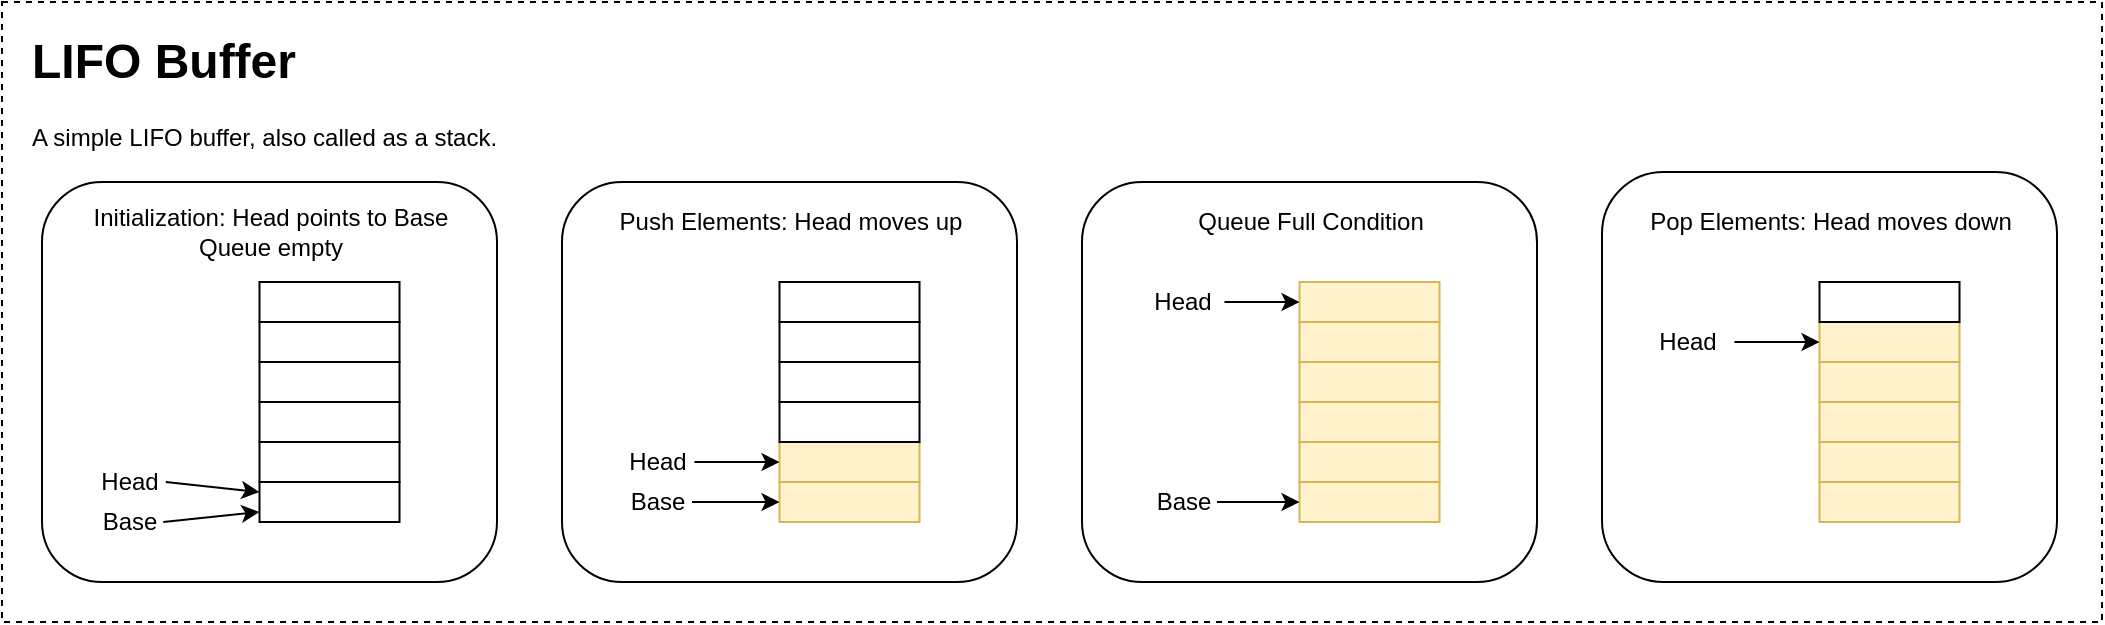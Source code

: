 <mxfile version="21.6.8" type="device">
  <diagram id="AWm_jJoB_fNz4sVHrzt7" name="Page-1">
    <mxGraphModel dx="1098" dy="820" grid="1" gridSize="10" guides="1" tooltips="1" connect="1" arrows="1" fold="1" page="1" pageScale="1" pageWidth="1100" pageHeight="850" math="0" shadow="0">
      <root>
        <mxCell id="0" />
        <mxCell id="1" parent="0" />
        <mxCell id="3sCfbw-5hUTxO8KaCaRY-122" value="" style="rounded=0;whiteSpace=wrap;html=1;dashed=1;" parent="1" vertex="1">
          <mxGeometry x="30" y="100" width="1050" height="310" as="geometry" />
        </mxCell>
        <mxCell id="3sCfbw-5hUTxO8KaCaRY-35" value="" style="rounded=1;whiteSpace=wrap;html=1;" parent="1" vertex="1">
          <mxGeometry x="50" y="190" width="227.5" height="200" as="geometry" />
        </mxCell>
        <mxCell id="3sCfbw-5hUTxO8KaCaRY-1" value="" style="rounded=0;whiteSpace=wrap;html=1;" parent="1" vertex="1">
          <mxGeometry x="158.75" y="340" width="70" height="20" as="geometry" />
        </mxCell>
        <mxCell id="3sCfbw-5hUTxO8KaCaRY-2" value="" style="rounded=0;whiteSpace=wrap;html=1;" parent="1" vertex="1">
          <mxGeometry x="158.75" y="320" width="70" height="20" as="geometry" />
        </mxCell>
        <mxCell id="3sCfbw-5hUTxO8KaCaRY-3" value="" style="rounded=0;whiteSpace=wrap;html=1;" parent="1" vertex="1">
          <mxGeometry x="158.75" y="300" width="70" height="20" as="geometry" />
        </mxCell>
        <mxCell id="3sCfbw-5hUTxO8KaCaRY-4" value="" style="rounded=0;whiteSpace=wrap;html=1;" parent="1" vertex="1">
          <mxGeometry x="158.75" y="280" width="70" height="20" as="geometry" />
        </mxCell>
        <mxCell id="3sCfbw-5hUTxO8KaCaRY-5" value="" style="rounded=0;whiteSpace=wrap;html=1;" parent="1" vertex="1">
          <mxGeometry x="158.75" y="260" width="70" height="20" as="geometry" />
        </mxCell>
        <mxCell id="3sCfbw-5hUTxO8KaCaRY-6" value="" style="rounded=0;whiteSpace=wrap;html=1;" parent="1" vertex="1">
          <mxGeometry x="158.75" y="240" width="70" height="20" as="geometry" />
        </mxCell>
        <mxCell id="3sCfbw-5hUTxO8KaCaRY-25" value="&lt;h1&gt;LIFO Buffer&lt;/h1&gt;&lt;p&gt;A simple LIFO buffer, also called as a stack.&lt;/p&gt;" style="text;html=1;strokeColor=none;fillColor=none;spacing=5;spacingTop=-20;whiteSpace=wrap;overflow=hidden;rounded=0;" parent="1" vertex="1">
          <mxGeometry x="40" y="110" width="260" height="70" as="geometry" />
        </mxCell>
        <mxCell id="3sCfbw-5hUTxO8KaCaRY-32" value="Initialization: Head points to Base&lt;br&gt;Queue empty" style="text;html=1;align=center;verticalAlign=middle;resizable=0;points=[];autosize=1;strokeColor=none;fillColor=none;" parent="1" vertex="1">
          <mxGeometry x="63.75" y="195" width="200" height="40" as="geometry" />
        </mxCell>
        <mxCell id="3sCfbw-5hUTxO8KaCaRY-34" value="Head" style="text;html=1;strokeColor=none;fillColor=none;align=center;verticalAlign=middle;whiteSpace=wrap;rounded=0;" parent="1" vertex="1">
          <mxGeometry x="75.63" y="330" width="36.25" height="20" as="geometry" />
        </mxCell>
        <mxCell id="3sCfbw-5hUTxO8KaCaRY-36" value="" style="rounded=1;whiteSpace=wrap;html=1;" parent="1" vertex="1">
          <mxGeometry x="310" y="190" width="227.5" height="200" as="geometry" />
        </mxCell>
        <mxCell id="3sCfbw-5hUTxO8KaCaRY-37" value="" style="rounded=0;whiteSpace=wrap;html=1;fillColor=#fff2cc;strokeColor=#d6b656;" parent="1" vertex="1">
          <mxGeometry x="418.75" y="340" width="70" height="20" as="geometry" />
        </mxCell>
        <mxCell id="3sCfbw-5hUTxO8KaCaRY-38" value="" style="rounded=0;whiteSpace=wrap;html=1;fillColor=#fff2cc;strokeColor=#d6b656;" parent="1" vertex="1">
          <mxGeometry x="418.75" y="320" width="70" height="20" as="geometry" />
        </mxCell>
        <mxCell id="3sCfbw-5hUTxO8KaCaRY-39" value="" style="rounded=0;whiteSpace=wrap;html=1;" parent="1" vertex="1">
          <mxGeometry x="418.75" y="300" width="70" height="20" as="geometry" />
        </mxCell>
        <mxCell id="3sCfbw-5hUTxO8KaCaRY-40" value="" style="rounded=0;whiteSpace=wrap;html=1;" parent="1" vertex="1">
          <mxGeometry x="418.75" y="280" width="70" height="20" as="geometry" />
        </mxCell>
        <mxCell id="3sCfbw-5hUTxO8KaCaRY-41" value="" style="rounded=0;whiteSpace=wrap;html=1;" parent="1" vertex="1">
          <mxGeometry x="418.75" y="260" width="70" height="20" as="geometry" />
        </mxCell>
        <mxCell id="3sCfbw-5hUTxO8KaCaRY-42" value="" style="rounded=0;whiteSpace=wrap;html=1;" parent="1" vertex="1">
          <mxGeometry x="418.75" y="240" width="70" height="20" as="geometry" />
        </mxCell>
        <mxCell id="3sCfbw-5hUTxO8KaCaRY-43" value="Push Elements: Head moves up" style="text;html=1;align=center;verticalAlign=middle;resizable=0;points=[];autosize=1;strokeColor=none;fillColor=none;" parent="1" vertex="1">
          <mxGeometry x="328.75" y="195" width="190" height="30" as="geometry" />
        </mxCell>
        <mxCell id="3sCfbw-5hUTxO8KaCaRY-44" value="" style="endArrow=classic;html=1;rounded=0;entryX=0;entryY=0.5;entryDx=0;entryDy=0;" parent="1" source="3sCfbw-5hUTxO8KaCaRY-116" target="3sCfbw-5hUTxO8KaCaRY-38" edge="1">
          <mxGeometry width="50" height="50" relative="1" as="geometry">
            <mxPoint x="380" y="320" as="sourcePoint" />
            <mxPoint x="418.75" y="309.76" as="targetPoint" />
          </mxGeometry>
        </mxCell>
        <mxCell id="3sCfbw-5hUTxO8KaCaRY-46" value="" style="rounded=1;whiteSpace=wrap;html=1;" parent="1" vertex="1">
          <mxGeometry x="570" y="190" width="227.5" height="200" as="geometry" />
        </mxCell>
        <mxCell id="3sCfbw-5hUTxO8KaCaRY-47" value="" style="rounded=0;whiteSpace=wrap;html=1;fillColor=#fff2cc;strokeColor=#d6b656;" parent="1" vertex="1">
          <mxGeometry x="678.75" y="340" width="70" height="20" as="geometry" />
        </mxCell>
        <mxCell id="3sCfbw-5hUTxO8KaCaRY-48" value="" style="rounded=0;whiteSpace=wrap;html=1;fillColor=#fff2cc;strokeColor=#d6b656;" parent="1" vertex="1">
          <mxGeometry x="678.75" y="320" width="70" height="20" as="geometry" />
        </mxCell>
        <mxCell id="3sCfbw-5hUTxO8KaCaRY-49" value="" style="rounded=0;whiteSpace=wrap;html=1;fillColor=#fff2cc;strokeColor=#d6b656;" parent="1" vertex="1">
          <mxGeometry x="678.75" y="300" width="70" height="20" as="geometry" />
        </mxCell>
        <mxCell id="3sCfbw-5hUTxO8KaCaRY-52" value="" style="rounded=0;whiteSpace=wrap;html=1;fillColor=#fff2cc;strokeColor=#d6b656;" parent="1" vertex="1">
          <mxGeometry x="678.75" y="240" width="70" height="20" as="geometry" />
        </mxCell>
        <mxCell id="3sCfbw-5hUTxO8KaCaRY-53" value="Queue Full Condition" style="text;html=1;align=center;verticalAlign=middle;resizable=0;points=[];autosize=1;strokeColor=none;fillColor=none;" parent="1" vertex="1">
          <mxGeometry x="613.75" y="195" width="140" height="30" as="geometry" />
        </mxCell>
        <mxCell id="3sCfbw-5hUTxO8KaCaRY-54" value="" style="endArrow=classic;html=1;rounded=0;entryX=0;entryY=0.5;entryDx=0;entryDy=0;" parent="1" source="3sCfbw-5hUTxO8KaCaRY-55" target="3sCfbw-5hUTxO8KaCaRY-52" edge="1">
          <mxGeometry width="50" height="50" relative="1" as="geometry">
            <mxPoint x="638.75" y="234.43" as="sourcePoint" />
            <mxPoint x="678.75" y="234.43" as="targetPoint" />
          </mxGeometry>
        </mxCell>
        <mxCell id="3sCfbw-5hUTxO8KaCaRY-55" value="Head" style="text;html=1;strokeColor=none;fillColor=none;align=center;verticalAlign=middle;whiteSpace=wrap;rounded=0;" parent="1" vertex="1">
          <mxGeometry x="600" y="242.5" width="41.25" height="15" as="geometry" />
        </mxCell>
        <mxCell id="3sCfbw-5hUTxO8KaCaRY-56" value="" style="rounded=1;whiteSpace=wrap;html=1;" parent="1" vertex="1">
          <mxGeometry x="830" y="185" width="227.5" height="205" as="geometry" />
        </mxCell>
        <mxCell id="3sCfbw-5hUTxO8KaCaRY-57" value="" style="rounded=0;whiteSpace=wrap;html=1;fillColor=#fff2cc;strokeColor=#d6b656;" parent="1" vertex="1">
          <mxGeometry x="938.75" y="340" width="70" height="20" as="geometry" />
        </mxCell>
        <mxCell id="3sCfbw-5hUTxO8KaCaRY-58" value="" style="rounded=0;whiteSpace=wrap;html=1;fillColor=#fff2cc;strokeColor=#d6b656;" parent="1" vertex="1">
          <mxGeometry x="938.75" y="320" width="70" height="20" as="geometry" />
        </mxCell>
        <mxCell id="3sCfbw-5hUTxO8KaCaRY-59" value="" style="rounded=0;whiteSpace=wrap;html=1;fillColor=#fff2cc;strokeColor=#d6b656;" parent="1" vertex="1">
          <mxGeometry x="938.75" y="300" width="70" height="20" as="geometry" />
        </mxCell>
        <mxCell id="3sCfbw-5hUTxO8KaCaRY-60" value="" style="rounded=0;whiteSpace=wrap;html=1;fillColor=#fff2cc;strokeColor=#d6b656;" parent="1" vertex="1">
          <mxGeometry x="938.75" y="280" width="70" height="20" as="geometry" />
        </mxCell>
        <mxCell id="3sCfbw-5hUTxO8KaCaRY-61" value="" style="rounded=0;whiteSpace=wrap;html=1;fillColor=#fff2cc;strokeColor=#d6b656;" parent="1" vertex="1">
          <mxGeometry x="938.75" y="260" width="70" height="20" as="geometry" />
        </mxCell>
        <mxCell id="3sCfbw-5hUTxO8KaCaRY-62" value="" style="rounded=0;whiteSpace=wrap;html=1;" parent="1" vertex="1">
          <mxGeometry x="938.75" y="240" width="70" height="20" as="geometry" />
        </mxCell>
        <mxCell id="3sCfbw-5hUTxO8KaCaRY-63" value="Pop Elements: Head moves down" style="text;html=1;align=center;verticalAlign=middle;resizable=0;points=[];autosize=1;strokeColor=none;fillColor=none;" parent="1" vertex="1">
          <mxGeometry x="843.75" y="195" width="200" height="30" as="geometry" />
        </mxCell>
        <mxCell id="3sCfbw-5hUTxO8KaCaRY-64" value="" style="endArrow=classic;html=1;rounded=0;exitX=1;exitY=0.5;exitDx=0;exitDy=0;entryX=0;entryY=0.5;entryDx=0;entryDy=0;" parent="1" source="3sCfbw-5hUTxO8KaCaRY-65" target="3sCfbw-5hUTxO8KaCaRY-61" edge="1">
          <mxGeometry width="50" height="50" relative="1" as="geometry">
            <mxPoint x="898.75" y="259.43" as="sourcePoint" />
            <mxPoint x="938.75" y="259.43" as="targetPoint" />
          </mxGeometry>
        </mxCell>
        <mxCell id="3sCfbw-5hUTxO8KaCaRY-65" value="Head" style="text;html=1;strokeColor=none;fillColor=none;align=center;verticalAlign=middle;whiteSpace=wrap;rounded=0;" parent="1" vertex="1">
          <mxGeometry x="850" y="260" width="46.25" height="20" as="geometry" />
        </mxCell>
        <mxCell id="3sCfbw-5hUTxO8KaCaRY-106" value="" style="rounded=0;whiteSpace=wrap;html=1;fillColor=#fff2cc;strokeColor=#d6b656;" parent="1" vertex="1">
          <mxGeometry x="678.75" y="260" width="70" height="20" as="geometry" />
        </mxCell>
        <mxCell id="3sCfbw-5hUTxO8KaCaRY-107" value="" style="rounded=0;whiteSpace=wrap;html=1;fillColor=#fff2cc;strokeColor=#d6b656;" parent="1" vertex="1">
          <mxGeometry x="678.75" y="280" width="70" height="20" as="geometry" />
        </mxCell>
        <mxCell id="3sCfbw-5hUTxO8KaCaRY-110" value="Base" style="text;html=1;strokeColor=none;fillColor=none;align=center;verticalAlign=middle;whiteSpace=wrap;rounded=0;" parent="1" vertex="1">
          <mxGeometry x="76.88" y="350" width="33.75" height="20" as="geometry" />
        </mxCell>
        <mxCell id="3sCfbw-5hUTxO8KaCaRY-111" value="" style="endArrow=classic;html=1;rounded=0;exitX=1;exitY=0.5;exitDx=0;exitDy=0;entryX=0;entryY=0.25;entryDx=0;entryDy=0;" parent="1" source="3sCfbw-5hUTxO8KaCaRY-34" target="3sCfbw-5hUTxO8KaCaRY-1" edge="1">
          <mxGeometry width="50" height="50" relative="1" as="geometry">
            <mxPoint x="200" y="310" as="sourcePoint" />
            <mxPoint x="250" y="260" as="targetPoint" />
          </mxGeometry>
        </mxCell>
        <mxCell id="3sCfbw-5hUTxO8KaCaRY-113" value="" style="endArrow=classic;html=1;rounded=0;entryX=0;entryY=0.75;entryDx=0;entryDy=0;exitX=1;exitY=0.5;exitDx=0;exitDy=0;" parent="1" source="3sCfbw-5hUTxO8KaCaRY-110" target="3sCfbw-5hUTxO8KaCaRY-1" edge="1">
          <mxGeometry width="50" height="50" relative="1" as="geometry">
            <mxPoint x="110" y="370" as="sourcePoint" />
            <mxPoint x="168.75" y="370" as="targetPoint" />
          </mxGeometry>
        </mxCell>
        <mxCell id="3sCfbw-5hUTxO8KaCaRY-114" value="" style="endArrow=classic;html=1;rounded=0;entryX=0;entryY=0.5;entryDx=0;entryDy=0;exitX=1;exitY=0.5;exitDx=0;exitDy=0;" parent="1" source="3sCfbw-5hUTxO8KaCaRY-117" target="3sCfbw-5hUTxO8KaCaRY-37" edge="1">
          <mxGeometry width="50" height="50" relative="1" as="geometry">
            <mxPoint x="380" y="360" as="sourcePoint" />
            <mxPoint x="418.75" y="360" as="targetPoint" />
          </mxGeometry>
        </mxCell>
        <mxCell id="3sCfbw-5hUTxO8KaCaRY-116" value="Head" style="text;html=1;strokeColor=none;fillColor=none;align=center;verticalAlign=middle;whiteSpace=wrap;rounded=0;" parent="1" vertex="1">
          <mxGeometry x="340" y="320" width="36.25" height="20" as="geometry" />
        </mxCell>
        <mxCell id="3sCfbw-5hUTxO8KaCaRY-117" value="Base" style="text;html=1;strokeColor=none;fillColor=none;align=center;verticalAlign=middle;whiteSpace=wrap;rounded=0;" parent="1" vertex="1">
          <mxGeometry x="341.25" y="342.5" width="33.75" height="15" as="geometry" />
        </mxCell>
        <mxCell id="3sCfbw-5hUTxO8KaCaRY-118" value="" style="endArrow=classic;html=1;rounded=0;entryX=0;entryY=0.5;entryDx=0;entryDy=0;exitX=1;exitY=0.5;exitDx=0;exitDy=0;" parent="1" source="3sCfbw-5hUTxO8KaCaRY-119" target="3sCfbw-5hUTxO8KaCaRY-47" edge="1">
          <mxGeometry width="50" height="50" relative="1" as="geometry">
            <mxPoint x="640" y="360" as="sourcePoint" />
            <mxPoint x="678.75" y="360" as="targetPoint" />
          </mxGeometry>
        </mxCell>
        <mxCell id="3sCfbw-5hUTxO8KaCaRY-119" value="Base" style="text;html=1;strokeColor=none;fillColor=none;align=center;verticalAlign=middle;whiteSpace=wrap;rounded=0;" parent="1" vertex="1">
          <mxGeometry x="603.75" y="342.5" width="33.75" height="15" as="geometry" />
        </mxCell>
      </root>
    </mxGraphModel>
  </diagram>
</mxfile>

